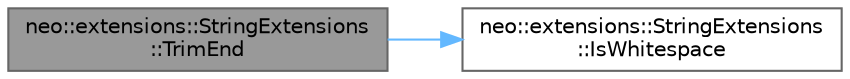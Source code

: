 digraph "neo::extensions::StringExtensions::TrimEnd"
{
 // LATEX_PDF_SIZE
  bgcolor="transparent";
  edge [fontname=Helvetica,fontsize=10,labelfontname=Helvetica,labelfontsize=10];
  node [fontname=Helvetica,fontsize=10,shape=box,height=0.2,width=0.4];
  rankdir="LR";
  Node1 [id="Node000001",label="neo::extensions::StringExtensions\l::TrimEnd",height=0.2,width=0.4,color="gray40", fillcolor="grey60", style="filled", fontcolor="black",tooltip="Trims whitespace from the end of a string."];
  Node1 -> Node2 [id="edge1_Node000001_Node000002",color="steelblue1",style="solid",tooltip=" "];
  Node2 [id="Node000002",label="neo::extensions::StringExtensions\l::IsWhitespace",height=0.2,width=0.4,color="grey40", fillcolor="white", style="filled",URL="$classneo_1_1extensions_1_1_string_extensions.html#a992803633efcef9f05175f45a3bf6638",tooltip="Checks if a character is whitespace."];
}

